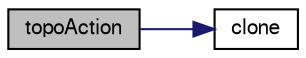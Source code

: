 digraph "topoAction"
{
  bgcolor="transparent";
  edge [fontname="FreeSans",fontsize="10",labelfontname="FreeSans",labelfontsize="10"];
  node [fontname="FreeSans",fontsize="10",shape=record];
  rankdir="LR";
  Node0 [label="topoAction",height=0.2,width=0.4,color="black", fillcolor="grey75", style="filled", fontcolor="black"];
  Node0 -> Node1 [color="midnightblue",fontsize="10",style="solid",fontname="FreeSans"];
  Node1 [label="clone",height=0.2,width=0.4,color="black",URL="$a21730.html#a8d2a77399dbbc337758266fbce908978",tooltip="Construct and return a clone. "];
}
